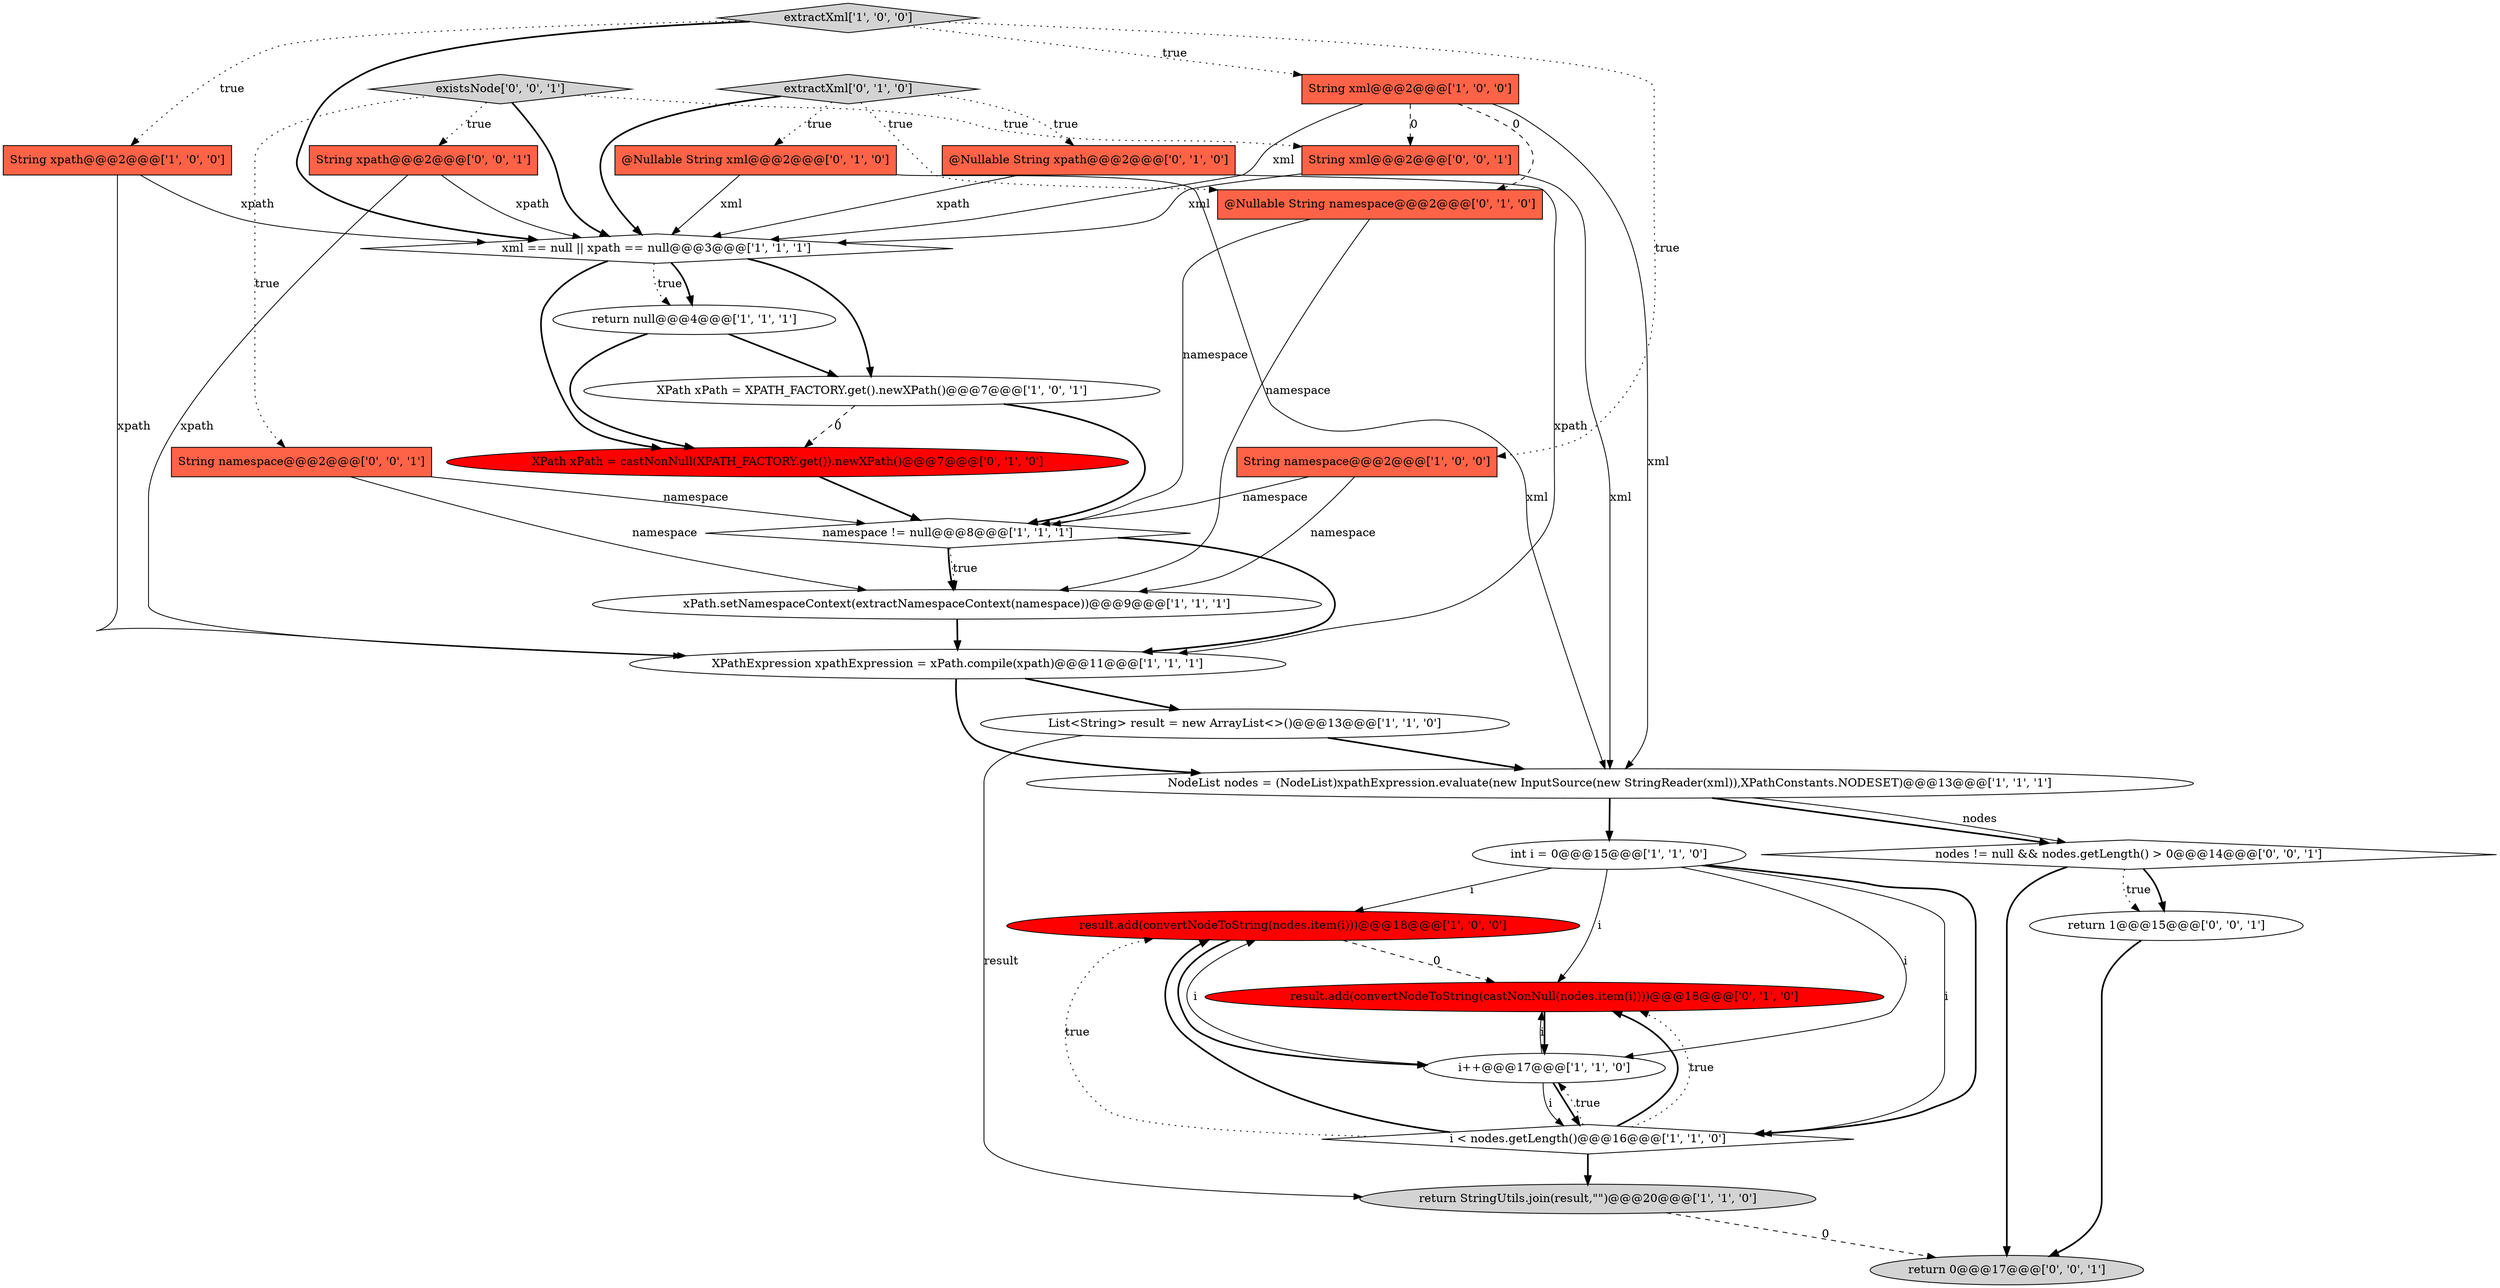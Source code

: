 digraph {
8 [style = filled, label = "xPath.setNamespaceContext(extractNamespaceContext(namespace))@@@9@@@['1', '1', '1']", fillcolor = white, shape = ellipse image = "AAA0AAABBB1BBB"];
2 [style = filled, label = "String namespace@@@2@@@['1', '0', '0']", fillcolor = tomato, shape = box image = "AAA0AAABBB1BBB"];
15 [style = filled, label = "String xml@@@2@@@['1', '0', '0']", fillcolor = tomato, shape = box image = "AAA1AAABBB1BBB"];
12 [style = filled, label = "XPath xPath = XPATH_FACTORY.get().newXPath()@@@7@@@['1', '0', '1']", fillcolor = white, shape = ellipse image = "AAA0AAABBB1BBB"];
10 [style = filled, label = "NodeList nodes = (NodeList)xpathExpression.evaluate(new InputSource(new StringReader(xml)),XPathConstants.NODESET)@@@13@@@['1', '1', '1']", fillcolor = white, shape = ellipse image = "AAA0AAABBB1BBB"];
26 [style = filled, label = "String xpath@@@2@@@['0', '0', '1']", fillcolor = tomato, shape = box image = "AAA0AAABBB3BBB"];
3 [style = filled, label = "xml == null || xpath == null@@@3@@@['1', '1', '1']", fillcolor = white, shape = diamond image = "AAA0AAABBB1BBB"];
4 [style = filled, label = "return StringUtils.join(result,\"\")@@@20@@@['1', '1', '0']", fillcolor = lightgray, shape = ellipse image = "AAA0AAABBB1BBB"];
11 [style = filled, label = "return null@@@4@@@['1', '1', '1']", fillcolor = white, shape = ellipse image = "AAA0AAABBB1BBB"];
25 [style = filled, label = "existsNode['0', '0', '1']", fillcolor = lightgray, shape = diamond image = "AAA0AAABBB3BBB"];
29 [style = filled, label = "return 1@@@15@@@['0', '0', '1']", fillcolor = white, shape = ellipse image = "AAA0AAABBB3BBB"];
24 [style = filled, label = "String namespace@@@2@@@['0', '0', '1']", fillcolor = tomato, shape = box image = "AAA0AAABBB3BBB"];
23 [style = filled, label = "nodes != null && nodes.getLength() > 0@@@14@@@['0', '0', '1']", fillcolor = white, shape = diamond image = "AAA0AAABBB3BBB"];
27 [style = filled, label = "String xml@@@2@@@['0', '0', '1']", fillcolor = tomato, shape = box image = "AAA0AAABBB3BBB"];
6 [style = filled, label = "namespace != null@@@8@@@['1', '1', '1']", fillcolor = white, shape = diamond image = "AAA0AAABBB1BBB"];
16 [style = filled, label = "extractXml['1', '0', '0']", fillcolor = lightgray, shape = diamond image = "AAA0AAABBB1BBB"];
1 [style = filled, label = "result.add(convertNodeToString(nodes.item(i)))@@@18@@@['1', '0', '0']", fillcolor = red, shape = ellipse image = "AAA1AAABBB1BBB"];
28 [style = filled, label = "return 0@@@17@@@['0', '0', '1']", fillcolor = lightgray, shape = ellipse image = "AAA0AAABBB3BBB"];
0 [style = filled, label = "XPathExpression xpathExpression = xPath.compile(xpath)@@@11@@@['1', '1', '1']", fillcolor = white, shape = ellipse image = "AAA0AAABBB1BBB"];
19 [style = filled, label = "@Nullable String xpath@@@2@@@['0', '1', '0']", fillcolor = tomato, shape = box image = "AAA0AAABBB2BBB"];
17 [style = filled, label = "XPath xPath = castNonNull(XPATH_FACTORY.get()).newXPath()@@@7@@@['0', '1', '0']", fillcolor = red, shape = ellipse image = "AAA1AAABBB2BBB"];
7 [style = filled, label = "int i = 0@@@15@@@['1', '1', '0']", fillcolor = white, shape = ellipse image = "AAA0AAABBB1BBB"];
5 [style = filled, label = "String xpath@@@2@@@['1', '0', '0']", fillcolor = tomato, shape = box image = "AAA0AAABBB1BBB"];
13 [style = filled, label = "List<String> result = new ArrayList<>()@@@13@@@['1', '1', '0']", fillcolor = white, shape = ellipse image = "AAA0AAABBB1BBB"];
22 [style = filled, label = "result.add(convertNodeToString(castNonNull(nodes.item(i))))@@@18@@@['0', '1', '0']", fillcolor = red, shape = ellipse image = "AAA1AAABBB2BBB"];
14 [style = filled, label = "i++@@@17@@@['1', '1', '0']", fillcolor = white, shape = ellipse image = "AAA0AAABBB1BBB"];
20 [style = filled, label = "extractXml['0', '1', '0']", fillcolor = lightgray, shape = diamond image = "AAA0AAABBB2BBB"];
18 [style = filled, label = "@Nullable String xml@@@2@@@['0', '1', '0']", fillcolor = tomato, shape = box image = "AAA0AAABBB2BBB"];
9 [style = filled, label = "i < nodes.getLength()@@@16@@@['1', '1', '0']", fillcolor = white, shape = diamond image = "AAA0AAABBB1BBB"];
21 [style = filled, label = "@Nullable String namespace@@@2@@@['0', '1', '0']", fillcolor = tomato, shape = box image = "AAA1AAABBB2BBB"];
2->6 [style = solid, label="namespace"];
3->11 [style = dotted, label="true"];
13->10 [style = bold, label=""];
16->3 [style = bold, label=""];
9->22 [style = bold, label=""];
24->8 [style = solid, label="namespace"];
5->0 [style = solid, label="xpath"];
16->2 [style = dotted, label="true"];
7->22 [style = solid, label="i"];
27->10 [style = solid, label="xml"];
0->13 [style = bold, label=""];
17->6 [style = bold, label=""];
7->1 [style = solid, label="i"];
9->4 [style = bold, label=""];
16->15 [style = dotted, label="true"];
25->3 [style = bold, label=""];
3->11 [style = bold, label=""];
26->0 [style = solid, label="xpath"];
12->17 [style = dashed, label="0"];
25->24 [style = dotted, label="true"];
19->0 [style = solid, label="xpath"];
15->21 [style = dashed, label="0"];
11->12 [style = bold, label=""];
6->0 [style = bold, label=""];
20->3 [style = bold, label=""];
18->3 [style = solid, label="xml"];
20->21 [style = dotted, label="true"];
3->12 [style = bold, label=""];
26->3 [style = solid, label="xpath"];
12->6 [style = bold, label=""];
10->7 [style = bold, label=""];
5->3 [style = solid, label="xpath"];
9->14 [style = dotted, label="true"];
7->9 [style = solid, label="i"];
1->22 [style = dashed, label="0"];
4->28 [style = dashed, label="0"];
13->4 [style = solid, label="result"];
14->9 [style = solid, label="i"];
19->3 [style = solid, label="xpath"];
15->3 [style = solid, label="xml"];
24->6 [style = solid, label="namespace"];
8->0 [style = bold, label=""];
7->9 [style = bold, label=""];
23->29 [style = bold, label=""];
23->28 [style = bold, label=""];
0->10 [style = bold, label=""];
29->28 [style = bold, label=""];
2->8 [style = solid, label="namespace"];
14->22 [style = solid, label="i"];
27->3 [style = solid, label="xml"];
6->8 [style = dotted, label="true"];
10->23 [style = bold, label=""];
14->1 [style = solid, label="i"];
21->6 [style = solid, label="namespace"];
16->5 [style = dotted, label="true"];
9->1 [style = dotted, label="true"];
6->8 [style = bold, label=""];
15->10 [style = solid, label="xml"];
20->18 [style = dotted, label="true"];
3->17 [style = bold, label=""];
11->17 [style = bold, label=""];
14->9 [style = bold, label=""];
1->14 [style = bold, label=""];
20->19 [style = dotted, label="true"];
15->27 [style = dashed, label="0"];
10->23 [style = solid, label="nodes"];
23->29 [style = dotted, label="true"];
9->1 [style = bold, label=""];
25->27 [style = dotted, label="true"];
21->8 [style = solid, label="namespace"];
9->22 [style = dotted, label="true"];
22->14 [style = bold, label=""];
25->26 [style = dotted, label="true"];
7->14 [style = solid, label="i"];
18->10 [style = solid, label="xml"];
}
